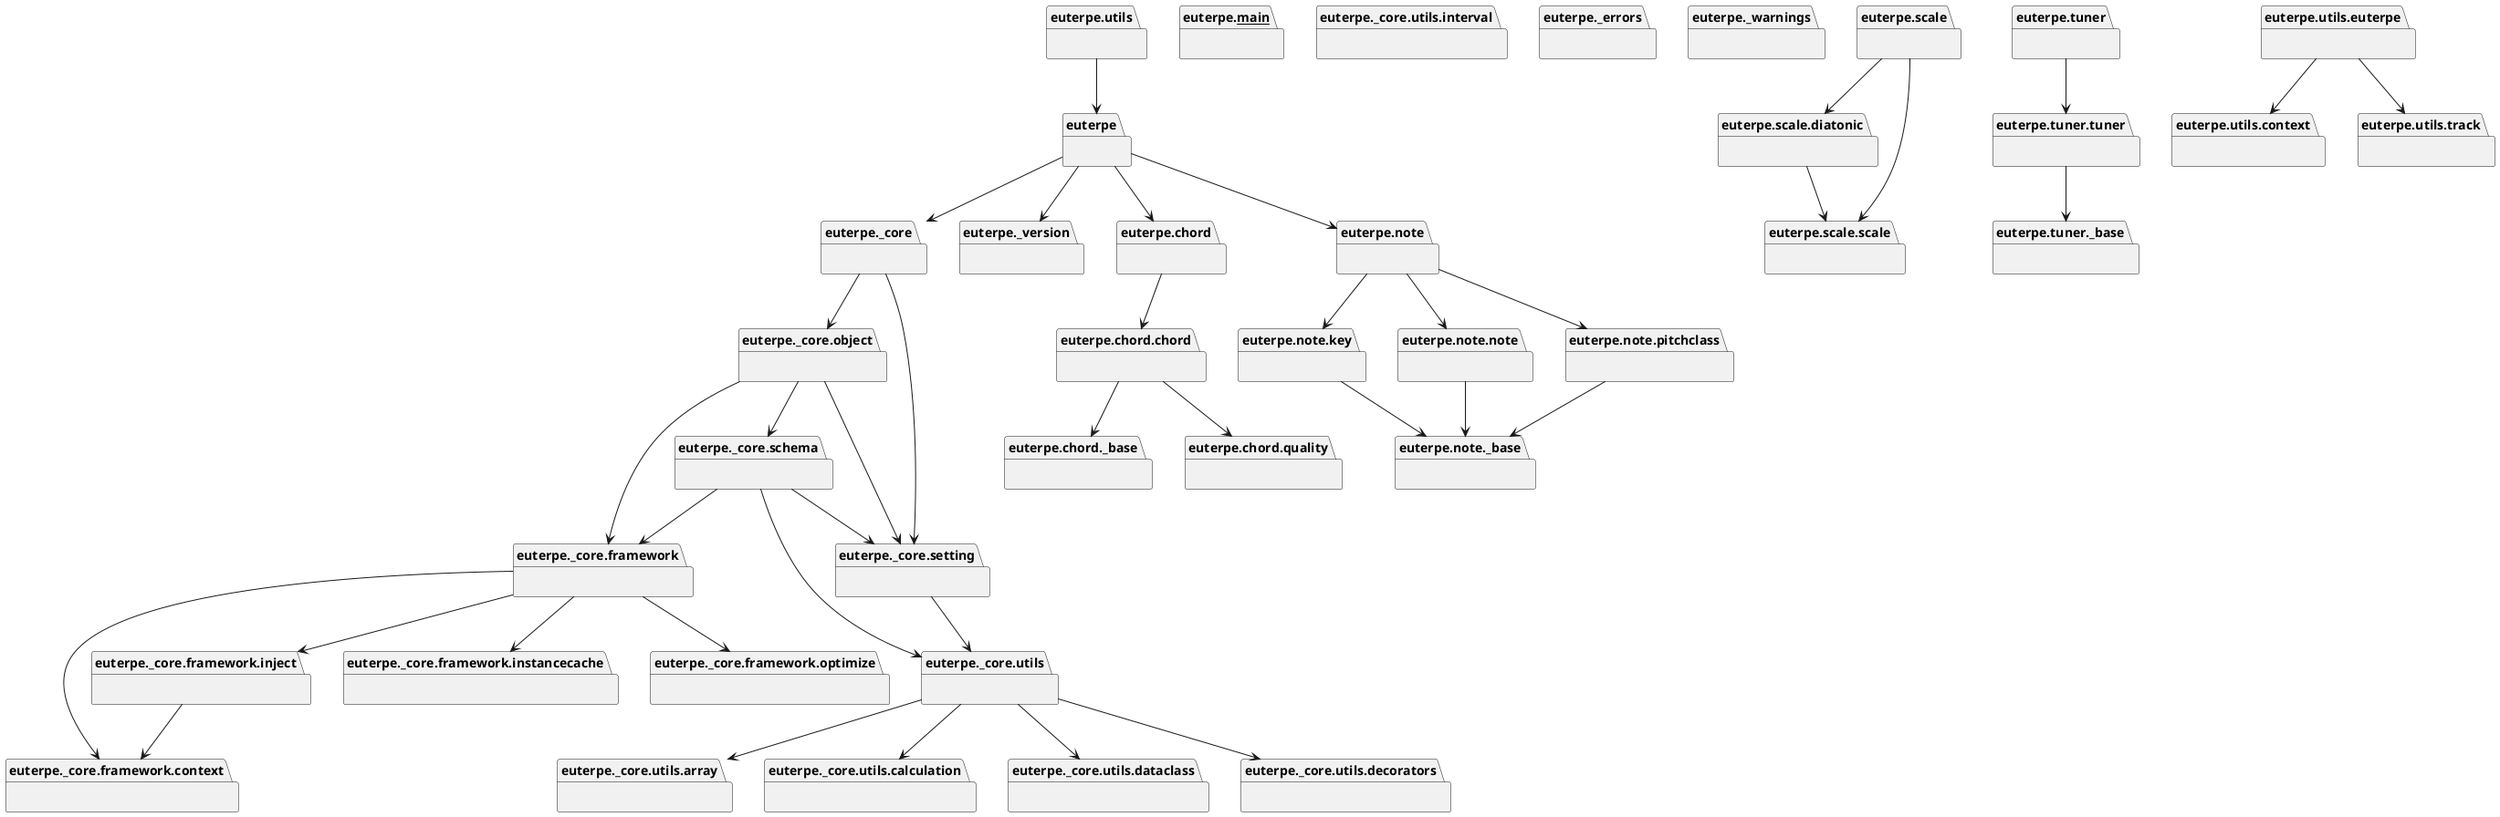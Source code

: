 @startuml packages
set namespaceSeparator none
package "euterpe" as euterpe {
}
package "euterpe.__main__" as euterpe.__main__ {
}
package "euterpe._core" as euterpe._core {
}
package "euterpe._core.framework" as euterpe._core.framework {
}
package "euterpe._core.framework.context" as euterpe._core.framework.context {
}
package "euterpe._core.framework.inject" as euterpe._core.framework.inject {
}
package "euterpe._core.framework.instancecache" as euterpe._core.framework.instancecache {
}
package "euterpe._core.framework.optimize" as euterpe._core.framework.optimize {
}
package "euterpe._core.object" as euterpe._core.object {
}
package "euterpe._core.schema" as euterpe._core.schema {
}
package "euterpe._core.setting" as euterpe._core.setting {
}
package "euterpe._core.utils" as euterpe._core.utils {
}
package "euterpe._core.utils.array" as euterpe._core.utils.array {
}
package "euterpe._core.utils.calculation" as euterpe._core.utils.calculation {
}
package "euterpe._core.utils.dataclass" as euterpe._core.utils.dataclass {
}
package "euterpe._core.utils.decorators" as euterpe._core.utils.decorators {
}
package "euterpe._core.utils.interval" as euterpe._core.utils.interval {
}
package "euterpe._errors" as euterpe._errors {
}
package "euterpe._version" as euterpe._version {
}
package "euterpe._warnings" as euterpe._warnings {
}
package "euterpe.chord" as euterpe.chord {
}
package "euterpe.chord._base" as euterpe.chord._base {
}
package "euterpe.chord.chord" as euterpe.chord.chord {
}
package "euterpe.chord.quality" as euterpe.chord.quality {
}
package "euterpe.note" as euterpe.note {
}
package "euterpe.note._base" as euterpe.note._base {
}
package "euterpe.note.key" as euterpe.note.key {
}
package "euterpe.note.note" as euterpe.note.note {
}
package "euterpe.note.pitchclass" as euterpe.note.pitchclass {
}
package "euterpe.scale" as euterpe.scale {
}
package "euterpe.scale.diatonic" as euterpe.scale.diatonic {
}
package "euterpe.scale.scale" as euterpe.scale.scale {
}
package "euterpe.tuner" as euterpe.tuner {
}
package "euterpe.tuner._base" as euterpe.tuner._base {
}
package "euterpe.tuner.tuner" as euterpe.tuner.tuner {
}
package "euterpe.utils" as euterpe.utils {
}
package "euterpe.utils.context" as euterpe.utils.context {
}
package "euterpe.utils.euterpe" as euterpe.utils.euterpe {
}
package "euterpe.utils.track" as euterpe.utils.track {
}
euterpe --> euterpe._core
euterpe --> euterpe._version
euterpe --> euterpe.chord
euterpe --> euterpe.note
euterpe._core --> euterpe._core.object
euterpe._core --> euterpe._core.setting
euterpe._core.framework --> euterpe._core.framework.context
euterpe._core.framework --> euterpe._core.framework.inject
euterpe._core.framework --> euterpe._core.framework.instancecache
euterpe._core.framework --> euterpe._core.framework.optimize
euterpe._core.framework.inject --> euterpe._core.framework.context
euterpe._core.object --> euterpe._core.framework
euterpe._core.object --> euterpe._core.schema
euterpe._core.object --> euterpe._core.setting
euterpe._core.schema --> euterpe._core.framework
euterpe._core.schema --> euterpe._core.setting
euterpe._core.schema --> euterpe._core.utils
euterpe._core.setting --> euterpe._core.utils
euterpe._core.utils --> euterpe._core.utils.array
euterpe._core.utils --> euterpe._core.utils.calculation
euterpe._core.utils --> euterpe._core.utils.dataclass
euterpe._core.utils --> euterpe._core.utils.decorators
euterpe.chord --> euterpe.chord.chord
euterpe.chord.chord --> euterpe.chord._base
euterpe.chord.chord --> euterpe.chord.quality
euterpe.note --> euterpe.note.key
euterpe.note --> euterpe.note.note
euterpe.note --> euterpe.note.pitchclass
euterpe.note.key --> euterpe.note._base
euterpe.note.note --> euterpe.note._base
euterpe.note.pitchclass --> euterpe.note._base
euterpe.scale --> euterpe.scale.diatonic
euterpe.scale --> euterpe.scale.scale
euterpe.scale.diatonic --> euterpe.scale.scale
euterpe.tuner --> euterpe.tuner.tuner
euterpe.tuner.tuner --> euterpe.tuner._base
euterpe.utils --> euterpe
euterpe.utils.euterpe --> euterpe.utils.context
euterpe.utils.euterpe --> euterpe.utils.track
@enduml
